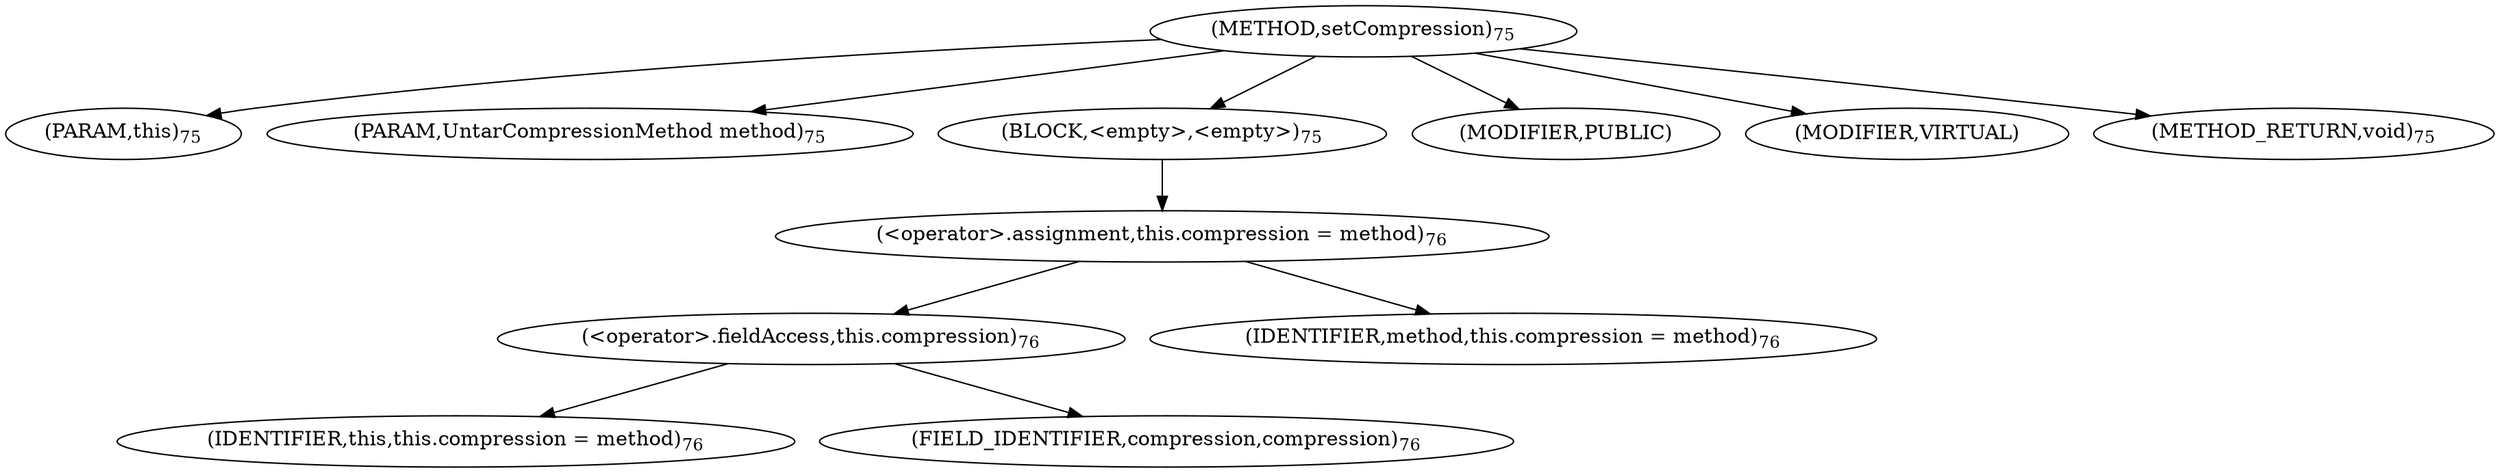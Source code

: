 digraph "setCompression" {  
"39" [label = <(METHOD,setCompression)<SUB>75</SUB>> ]
"40" [label = <(PARAM,this)<SUB>75</SUB>> ]
"41" [label = <(PARAM,UntarCompressionMethod method)<SUB>75</SUB>> ]
"42" [label = <(BLOCK,&lt;empty&gt;,&lt;empty&gt;)<SUB>75</SUB>> ]
"43" [label = <(&lt;operator&gt;.assignment,this.compression = method)<SUB>76</SUB>> ]
"44" [label = <(&lt;operator&gt;.fieldAccess,this.compression)<SUB>76</SUB>> ]
"45" [label = <(IDENTIFIER,this,this.compression = method)<SUB>76</SUB>> ]
"46" [label = <(FIELD_IDENTIFIER,compression,compression)<SUB>76</SUB>> ]
"47" [label = <(IDENTIFIER,method,this.compression = method)<SUB>76</SUB>> ]
"48" [label = <(MODIFIER,PUBLIC)> ]
"49" [label = <(MODIFIER,VIRTUAL)> ]
"50" [label = <(METHOD_RETURN,void)<SUB>75</SUB>> ]
  "39" -> "40" 
  "39" -> "41" 
  "39" -> "42" 
  "39" -> "48" 
  "39" -> "49" 
  "39" -> "50" 
  "42" -> "43" 
  "43" -> "44" 
  "43" -> "47" 
  "44" -> "45" 
  "44" -> "46" 
}
